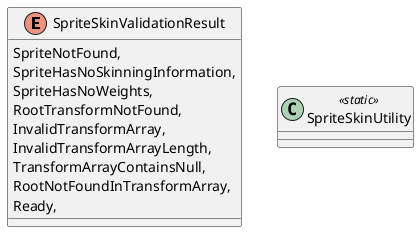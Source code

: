 @startuml
enum SpriteSkinValidationResult {
    SpriteNotFound,
    SpriteHasNoSkinningInformation,
    SpriteHasNoWeights,
    RootTransformNotFound,
    InvalidTransformArray,
    InvalidTransformArrayLength,
    TransformArrayContainsNull,
    RootNotFoundInTransformArray,
    Ready,
}
class SpriteSkinUtility <<static>> {
}
@enduml
